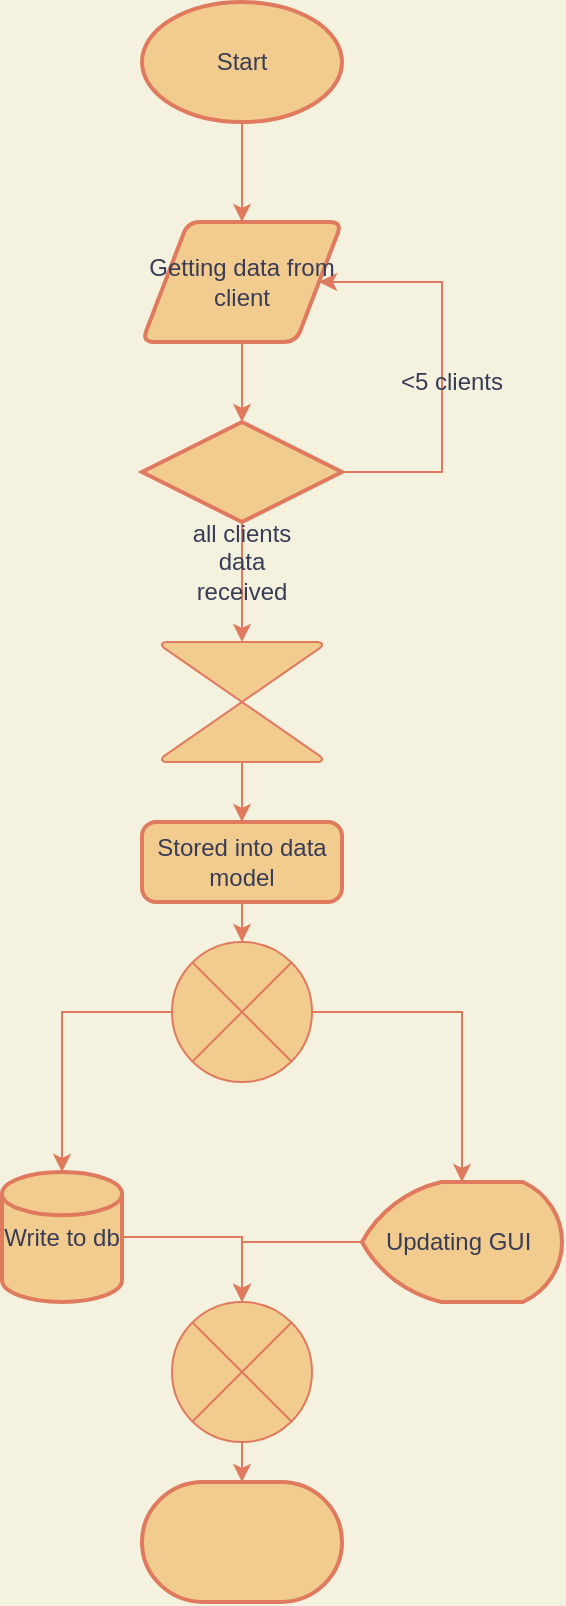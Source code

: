 <mxfile version="14.5.3" type="github">
  <diagram name="Page-1" id="c7488fd3-1785-93aa-aadb-54a6760d102a">
    <mxGraphModel dx="1364" dy="713" grid="1" gridSize="10" guides="1" tooltips="1" connect="1" arrows="1" fold="1" page="1" pageScale="1" pageWidth="1100" pageHeight="850" background="#F4F1DE" math="0" shadow="0">
      <root>
        <mxCell id="0" />
        <mxCell id="1" parent="0" />
        <mxCell id="Z4pv_fA-xn7JcEXI4NbQ-9" style="edgeStyle=orthogonalEdgeStyle;rounded=0;orthogonalLoop=1;jettySize=auto;html=1;entryX=0.5;entryY=0;entryDx=0;entryDy=0;labelBackgroundColor=#F4F1DE;strokeColor=#E07A5F;fontColor=#393C56;" edge="1" parent="1" source="Z4pv_fA-xn7JcEXI4NbQ-1" target="Z4pv_fA-xn7JcEXI4NbQ-4">
          <mxGeometry relative="1" as="geometry" />
        </mxCell>
        <mxCell id="Z4pv_fA-xn7JcEXI4NbQ-1" value="Start" style="strokeWidth=2;html=1;shape=mxgraph.flowchart.start_1;whiteSpace=wrap;fillColor=#F2CC8F;strokeColor=#E07A5F;fontColor=#393C56;" vertex="1" parent="1">
          <mxGeometry x="90" y="24" width="100" height="60" as="geometry" />
        </mxCell>
        <mxCell id="Z4pv_fA-xn7JcEXI4NbQ-5" style="edgeStyle=orthogonalEdgeStyle;rounded=0;orthogonalLoop=1;jettySize=auto;html=1;entryX=1;entryY=0.5;entryDx=0;entryDy=0;exitX=1;exitY=0.5;exitDx=0;exitDy=0;exitPerimeter=0;labelBackgroundColor=#F4F1DE;strokeColor=#E07A5F;fontColor=#393C56;" edge="1" parent="1" source="Z4pv_fA-xn7JcEXI4NbQ-3" target="Z4pv_fA-xn7JcEXI4NbQ-4">
          <mxGeometry relative="1" as="geometry">
            <Array as="points">
              <mxPoint x="240" y="259" />
              <mxPoint x="240" y="164" />
            </Array>
          </mxGeometry>
        </mxCell>
        <mxCell id="Z4pv_fA-xn7JcEXI4NbQ-11" style="edgeStyle=orthogonalEdgeStyle;rounded=0;orthogonalLoop=1;jettySize=auto;html=1;entryX=0.5;entryY=0;entryDx=0;entryDy=0;entryPerimeter=0;labelBackgroundColor=#F4F1DE;strokeColor=#E07A5F;fontColor=#393C56;" edge="1" parent="1" source="Z4pv_fA-xn7JcEXI4NbQ-3" target="Z4pv_fA-xn7JcEXI4NbQ-13">
          <mxGeometry relative="1" as="geometry" />
        </mxCell>
        <mxCell id="Z4pv_fA-xn7JcEXI4NbQ-3" value="" style="strokeWidth=2;html=1;shape=mxgraph.flowchart.decision;whiteSpace=wrap;fillColor=#F2CC8F;strokeColor=#E07A5F;fontColor=#393C56;" vertex="1" parent="1">
          <mxGeometry x="90" y="234" width="100" height="50" as="geometry" />
        </mxCell>
        <mxCell id="Z4pv_fA-xn7JcEXI4NbQ-8" style="edgeStyle=orthogonalEdgeStyle;rounded=0;orthogonalLoop=1;jettySize=auto;html=1;entryX=0.5;entryY=0;entryDx=0;entryDy=0;entryPerimeter=0;labelBackgroundColor=#F4F1DE;strokeColor=#E07A5F;fontColor=#393C56;" edge="1" parent="1" source="Z4pv_fA-xn7JcEXI4NbQ-4" target="Z4pv_fA-xn7JcEXI4NbQ-3">
          <mxGeometry relative="1" as="geometry" />
        </mxCell>
        <mxCell id="Z4pv_fA-xn7JcEXI4NbQ-4" value="Getting data from client" style="shape=parallelogram;html=1;strokeWidth=2;perimeter=parallelogramPerimeter;whiteSpace=wrap;rounded=1;arcSize=12;size=0.23;fillColor=#F2CC8F;strokeColor=#E07A5F;fontColor=#393C56;" vertex="1" parent="1">
          <mxGeometry x="90" y="134" width="100" height="60" as="geometry" />
        </mxCell>
        <mxCell id="Z4pv_fA-xn7JcEXI4NbQ-6" value="&amp;lt;5 clients" style="text;html=1;strokeColor=none;fillColor=none;align=center;verticalAlign=middle;whiteSpace=wrap;rounded=0;fontColor=#393C56;" vertex="1" parent="1">
          <mxGeometry x="210" y="204" width="70" height="20" as="geometry" />
        </mxCell>
        <mxCell id="Z4pv_fA-xn7JcEXI4NbQ-16" style="edgeStyle=orthogonalEdgeStyle;rounded=0;orthogonalLoop=1;jettySize=auto;html=1;entryX=0.5;entryY=0;entryDx=0;entryDy=0;entryPerimeter=0;labelBackgroundColor=#F4F1DE;strokeColor=#E07A5F;fontColor=#393C56;" edge="1" parent="1" source="Z4pv_fA-xn7JcEXI4NbQ-10" target="Z4pv_fA-xn7JcEXI4NbQ-15">
          <mxGeometry relative="1" as="geometry" />
        </mxCell>
        <mxCell id="Z4pv_fA-xn7JcEXI4NbQ-10" value="Stored into data model" style="rounded=1;whiteSpace=wrap;html=1;absoluteArcSize=1;arcSize=14;strokeWidth=2;fillColor=#F2CC8F;strokeColor=#E07A5F;fontColor=#393C56;" vertex="1" parent="1">
          <mxGeometry x="90" y="434" width="100" height="40" as="geometry" />
        </mxCell>
        <mxCell id="Z4pv_fA-xn7JcEXI4NbQ-12" value="all clients data received" style="text;html=1;strokeColor=none;fillColor=none;align=center;verticalAlign=middle;whiteSpace=wrap;rounded=0;fontColor=#393C56;" vertex="1" parent="1">
          <mxGeometry x="105" y="294" width="70" height="20" as="geometry" />
        </mxCell>
        <mxCell id="Z4pv_fA-xn7JcEXI4NbQ-14" style="edgeStyle=orthogonalEdgeStyle;rounded=0;orthogonalLoop=1;jettySize=auto;html=1;entryX=0.5;entryY=0;entryDx=0;entryDy=0;labelBackgroundColor=#F4F1DE;strokeColor=#E07A5F;fontColor=#393C56;" edge="1" parent="1" source="Z4pv_fA-xn7JcEXI4NbQ-13" target="Z4pv_fA-xn7JcEXI4NbQ-10">
          <mxGeometry relative="1" as="geometry">
            <mxPoint x="140" y="424" as="targetPoint" />
          </mxGeometry>
        </mxCell>
        <mxCell id="Z4pv_fA-xn7JcEXI4NbQ-13" value="" style="verticalLabelPosition=bottom;verticalAlign=top;html=1;shape=mxgraph.flowchart.collate;fillColor=#F2CC8F;strokeColor=#E07A5F;fontColor=#393C56;" vertex="1" parent="1">
          <mxGeometry x="100" y="344" width="80" height="60" as="geometry" />
        </mxCell>
        <mxCell id="Z4pv_fA-xn7JcEXI4NbQ-18" style="edgeStyle=orthogonalEdgeStyle;rounded=0;orthogonalLoop=1;jettySize=auto;html=1;entryX=0.5;entryY=0;entryDx=0;entryDy=0;entryPerimeter=0;labelBackgroundColor=#F4F1DE;strokeColor=#E07A5F;fontColor=#393C56;" edge="1" parent="1" source="Z4pv_fA-xn7JcEXI4NbQ-15" target="Z4pv_fA-xn7JcEXI4NbQ-17">
          <mxGeometry relative="1" as="geometry" />
        </mxCell>
        <mxCell id="Z4pv_fA-xn7JcEXI4NbQ-20" style="edgeStyle=orthogonalEdgeStyle;rounded=0;orthogonalLoop=1;jettySize=auto;html=1;entryX=0.5;entryY=0;entryDx=0;entryDy=0;entryPerimeter=0;labelBackgroundColor=#F4F1DE;strokeColor=#E07A5F;fontColor=#393C56;" edge="1" parent="1" source="Z4pv_fA-xn7JcEXI4NbQ-15" target="Z4pv_fA-xn7JcEXI4NbQ-19">
          <mxGeometry relative="1" as="geometry" />
        </mxCell>
        <mxCell id="Z4pv_fA-xn7JcEXI4NbQ-15" value="" style="verticalLabelPosition=bottom;verticalAlign=top;html=1;shape=mxgraph.flowchart.or;fillColor=#F2CC8F;strokeColor=#E07A5F;fontColor=#393C56;" vertex="1" parent="1">
          <mxGeometry x="105" y="494" width="70" height="70" as="geometry" />
        </mxCell>
        <mxCell id="Z4pv_fA-xn7JcEXI4NbQ-22" style="edgeStyle=orthogonalEdgeStyle;rounded=0;orthogonalLoop=1;jettySize=auto;html=1;entryX=0.5;entryY=0;entryDx=0;entryDy=0;entryPerimeter=0;labelBackgroundColor=#F4F1DE;strokeColor=#E07A5F;fontColor=#393C56;" edge="1" parent="1" source="Z4pv_fA-xn7JcEXI4NbQ-17" target="Z4pv_fA-xn7JcEXI4NbQ-21">
          <mxGeometry relative="1" as="geometry" />
        </mxCell>
        <mxCell id="Z4pv_fA-xn7JcEXI4NbQ-17" value="Updating GUI&amp;nbsp;" style="strokeWidth=2;html=1;shape=mxgraph.flowchart.display;whiteSpace=wrap;fillColor=#F2CC8F;strokeColor=#E07A5F;fontColor=#393C56;" vertex="1" parent="1">
          <mxGeometry x="200" y="614" width="100" height="60" as="geometry" />
        </mxCell>
        <mxCell id="Z4pv_fA-xn7JcEXI4NbQ-23" style="edgeStyle=orthogonalEdgeStyle;rounded=0;orthogonalLoop=1;jettySize=auto;html=1;entryX=0.5;entryY=0;entryDx=0;entryDy=0;entryPerimeter=0;labelBackgroundColor=#F4F1DE;strokeColor=#E07A5F;fontColor=#393C56;" edge="1" parent="1" source="Z4pv_fA-xn7JcEXI4NbQ-19" target="Z4pv_fA-xn7JcEXI4NbQ-21">
          <mxGeometry relative="1" as="geometry" />
        </mxCell>
        <mxCell id="Z4pv_fA-xn7JcEXI4NbQ-19" value="Write to db" style="strokeWidth=2;html=1;shape=mxgraph.flowchart.database;whiteSpace=wrap;fillColor=#F2CC8F;strokeColor=#E07A5F;fontColor=#393C56;" vertex="1" parent="1">
          <mxGeometry x="20" y="609" width="60" height="65" as="geometry" />
        </mxCell>
        <mxCell id="Z4pv_fA-xn7JcEXI4NbQ-25" style="edgeStyle=orthogonalEdgeStyle;rounded=0;orthogonalLoop=1;jettySize=auto;html=1;labelBackgroundColor=#F4F1DE;strokeColor=#E07A5F;fontColor=#393C56;" edge="1" parent="1" source="Z4pv_fA-xn7JcEXI4NbQ-21" target="Z4pv_fA-xn7JcEXI4NbQ-24">
          <mxGeometry relative="1" as="geometry" />
        </mxCell>
        <mxCell id="Z4pv_fA-xn7JcEXI4NbQ-21" value="" style="verticalLabelPosition=bottom;verticalAlign=top;html=1;shape=mxgraph.flowchart.or;fillColor=#F2CC8F;strokeColor=#E07A5F;fontColor=#393C56;" vertex="1" parent="1">
          <mxGeometry x="105" y="674" width="70" height="70" as="geometry" />
        </mxCell>
        <mxCell id="Z4pv_fA-xn7JcEXI4NbQ-24" value="" style="strokeWidth=2;html=1;shape=mxgraph.flowchart.terminator;whiteSpace=wrap;fillColor=#F2CC8F;strokeColor=#E07A5F;fontColor=#393C56;" vertex="1" parent="1">
          <mxGeometry x="90" y="764" width="100" height="60" as="geometry" />
        </mxCell>
      </root>
    </mxGraphModel>
  </diagram>
</mxfile>
